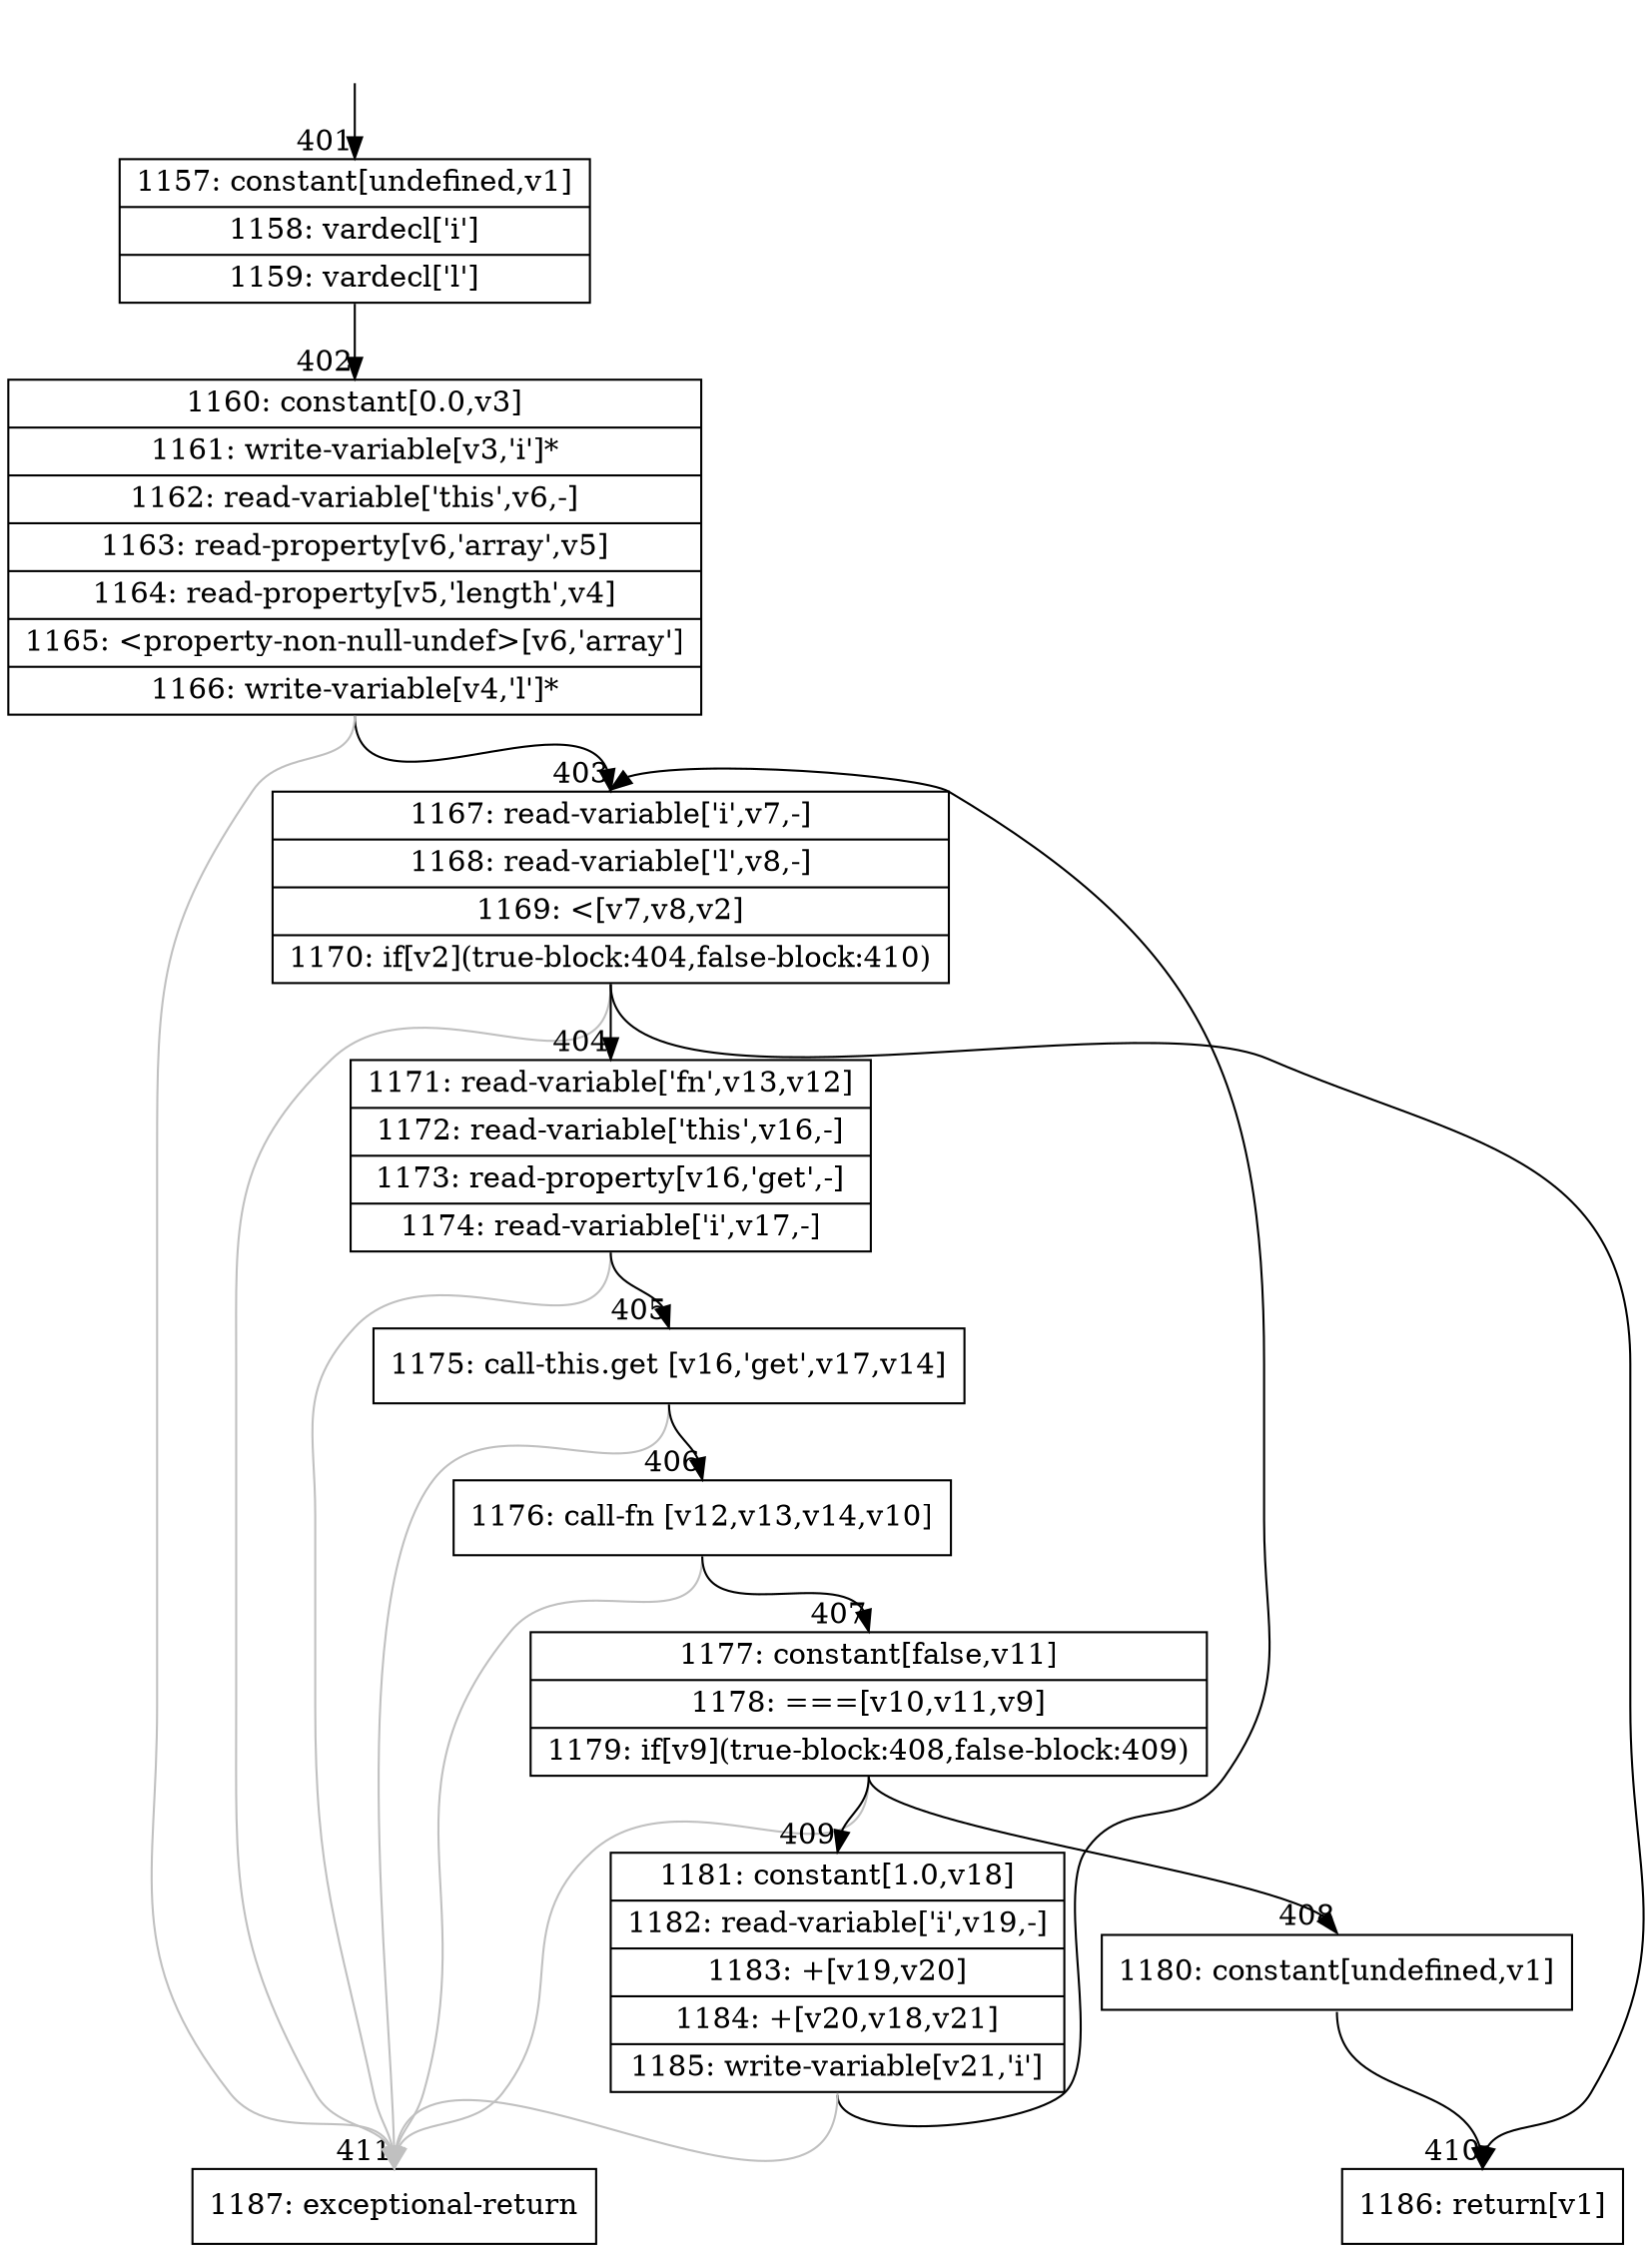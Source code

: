 digraph {
rankdir="TD"
BB_entry39[shape=none,label=""];
BB_entry39 -> BB401 [tailport=s, headport=n, headlabel="    401"]
BB401 [shape=record label="{1157: constant[undefined,v1]|1158: vardecl['i']|1159: vardecl['l']}" ] 
BB401 -> BB402 [tailport=s, headport=n, headlabel="      402"]
BB402 [shape=record label="{1160: constant[0.0,v3]|1161: write-variable[v3,'i']*|1162: read-variable['this',v6,-]|1163: read-property[v6,'array',v5]|1164: read-property[v5,'length',v4]|1165: \<property-non-null-undef\>[v6,'array']|1166: write-variable[v4,'l']*}" ] 
BB402 -> BB403 [tailport=s, headport=n, headlabel="      403"]
BB402 -> BB411 [tailport=s, headport=n, color=gray, headlabel="      411"]
BB403 [shape=record label="{1167: read-variable['i',v7,-]|1168: read-variable['l',v8,-]|1169: \<[v7,v8,v2]|1170: if[v2](true-block:404,false-block:410)}" ] 
BB403 -> BB404 [tailport=s, headport=n, headlabel="      404"]
BB403 -> BB410 [tailport=s, headport=n, headlabel="      410"]
BB403 -> BB411 [tailport=s, headport=n, color=gray]
BB404 [shape=record label="{1171: read-variable['fn',v13,v12]|1172: read-variable['this',v16,-]|1173: read-property[v16,'get',-]|1174: read-variable['i',v17,-]}" ] 
BB404 -> BB405 [tailport=s, headport=n, headlabel="      405"]
BB404 -> BB411 [tailport=s, headport=n, color=gray]
BB405 [shape=record label="{1175: call-this.get [v16,'get',v17,v14]}" ] 
BB405 -> BB406 [tailport=s, headport=n, headlabel="      406"]
BB405 -> BB411 [tailport=s, headport=n, color=gray]
BB406 [shape=record label="{1176: call-fn [v12,v13,v14,v10]}" ] 
BB406 -> BB407 [tailport=s, headport=n, headlabel="      407"]
BB406 -> BB411 [tailport=s, headport=n, color=gray]
BB407 [shape=record label="{1177: constant[false,v11]|1178: ===[v10,v11,v9]|1179: if[v9](true-block:408,false-block:409)}" ] 
BB407 -> BB408 [tailport=s, headport=n, headlabel="      408"]
BB407 -> BB409 [tailport=s, headport=n, headlabel="      409"]
BB407 -> BB411 [tailport=s, headport=n, color=gray]
BB408 [shape=record label="{1180: constant[undefined,v1]}" ] 
BB408 -> BB410 [tailport=s, headport=n]
BB409 [shape=record label="{1181: constant[1.0,v18]|1182: read-variable['i',v19,-]|1183: +[v19,v20]|1184: +[v20,v18,v21]|1185: write-variable[v21,'i']}" ] 
BB409 -> BB403 [tailport=s, headport=n]
BB409 -> BB411 [tailport=s, headport=n, color=gray]
BB410 [shape=record label="{1186: return[v1]}" ] 
BB411 [shape=record label="{1187: exceptional-return}" ] 
//#$~ 324
}
